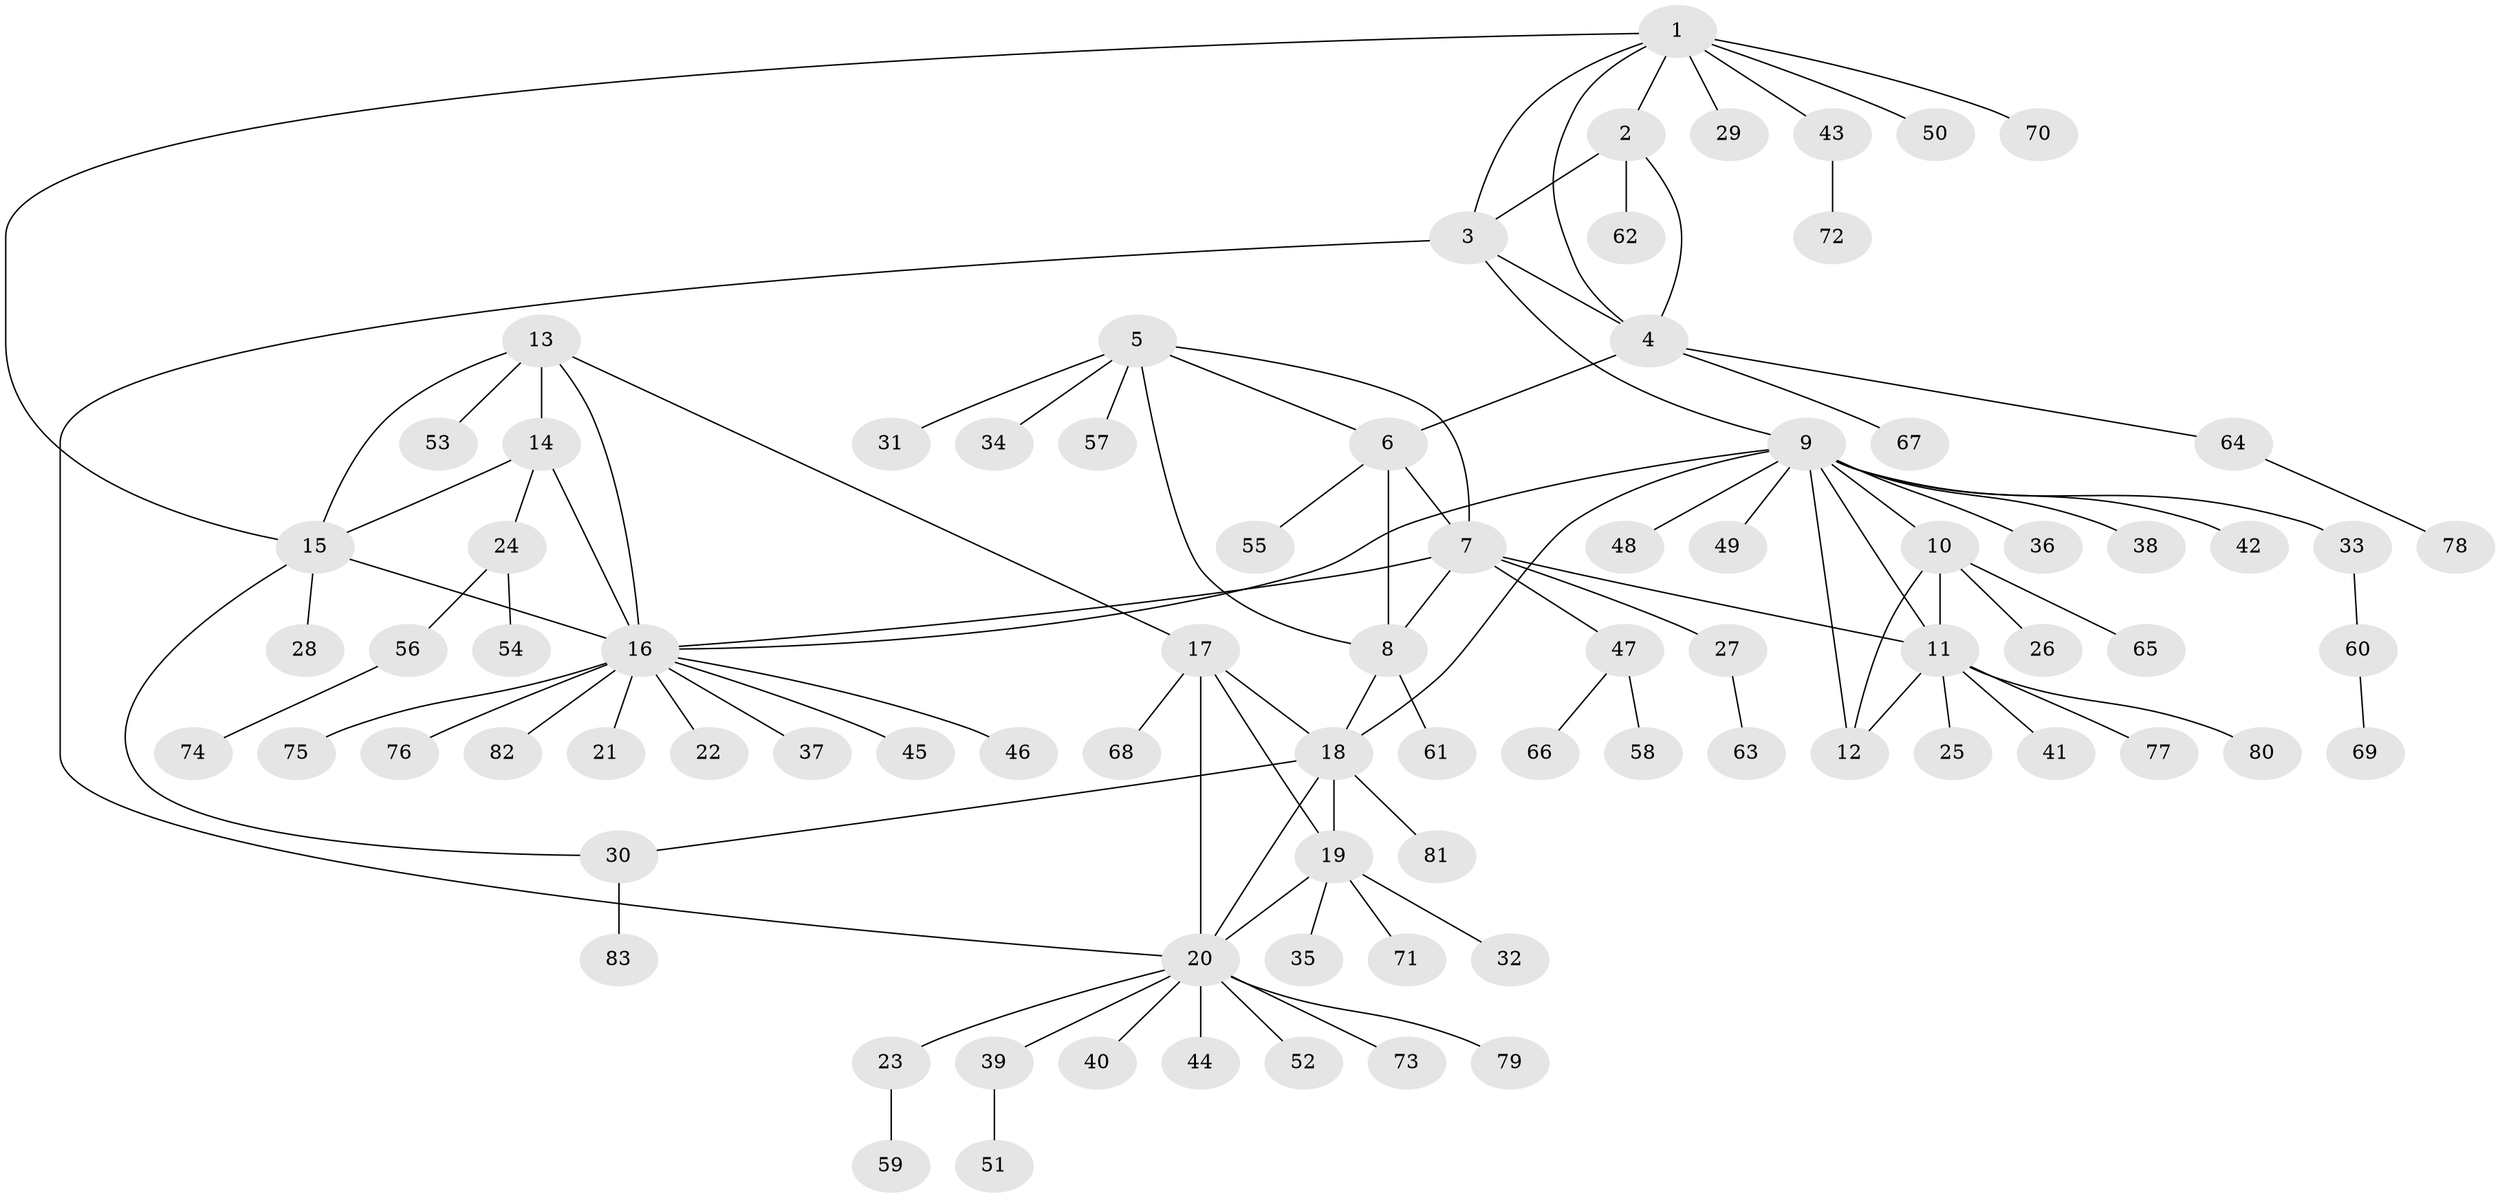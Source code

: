 // Generated by graph-tools (version 1.1) at 2025/11/02/27/25 16:11:34]
// undirected, 83 vertices, 104 edges
graph export_dot {
graph [start="1"]
  node [color=gray90,style=filled];
  1;
  2;
  3;
  4;
  5;
  6;
  7;
  8;
  9;
  10;
  11;
  12;
  13;
  14;
  15;
  16;
  17;
  18;
  19;
  20;
  21;
  22;
  23;
  24;
  25;
  26;
  27;
  28;
  29;
  30;
  31;
  32;
  33;
  34;
  35;
  36;
  37;
  38;
  39;
  40;
  41;
  42;
  43;
  44;
  45;
  46;
  47;
  48;
  49;
  50;
  51;
  52;
  53;
  54;
  55;
  56;
  57;
  58;
  59;
  60;
  61;
  62;
  63;
  64;
  65;
  66;
  67;
  68;
  69;
  70;
  71;
  72;
  73;
  74;
  75;
  76;
  77;
  78;
  79;
  80;
  81;
  82;
  83;
  1 -- 2;
  1 -- 3;
  1 -- 4;
  1 -- 15;
  1 -- 29;
  1 -- 43;
  1 -- 50;
  1 -- 70;
  2 -- 3;
  2 -- 4;
  2 -- 62;
  3 -- 4;
  3 -- 9;
  3 -- 20;
  4 -- 6;
  4 -- 64;
  4 -- 67;
  5 -- 6;
  5 -- 7;
  5 -- 8;
  5 -- 31;
  5 -- 34;
  5 -- 57;
  6 -- 7;
  6 -- 8;
  6 -- 55;
  7 -- 8;
  7 -- 11;
  7 -- 16;
  7 -- 27;
  7 -- 47;
  8 -- 18;
  8 -- 61;
  9 -- 10;
  9 -- 11;
  9 -- 12;
  9 -- 16;
  9 -- 18;
  9 -- 33;
  9 -- 36;
  9 -- 38;
  9 -- 42;
  9 -- 48;
  9 -- 49;
  10 -- 11;
  10 -- 12;
  10 -- 26;
  10 -- 65;
  11 -- 12;
  11 -- 25;
  11 -- 41;
  11 -- 77;
  11 -- 80;
  13 -- 14;
  13 -- 15;
  13 -- 16;
  13 -- 17;
  13 -- 53;
  14 -- 15;
  14 -- 16;
  14 -- 24;
  15 -- 16;
  15 -- 28;
  15 -- 30;
  16 -- 21;
  16 -- 22;
  16 -- 37;
  16 -- 45;
  16 -- 46;
  16 -- 75;
  16 -- 76;
  16 -- 82;
  17 -- 18;
  17 -- 19;
  17 -- 20;
  17 -- 68;
  18 -- 19;
  18 -- 20;
  18 -- 30;
  18 -- 81;
  19 -- 20;
  19 -- 32;
  19 -- 35;
  19 -- 71;
  20 -- 23;
  20 -- 39;
  20 -- 40;
  20 -- 44;
  20 -- 52;
  20 -- 73;
  20 -- 79;
  23 -- 59;
  24 -- 54;
  24 -- 56;
  27 -- 63;
  30 -- 83;
  33 -- 60;
  39 -- 51;
  43 -- 72;
  47 -- 58;
  47 -- 66;
  56 -- 74;
  60 -- 69;
  64 -- 78;
}
